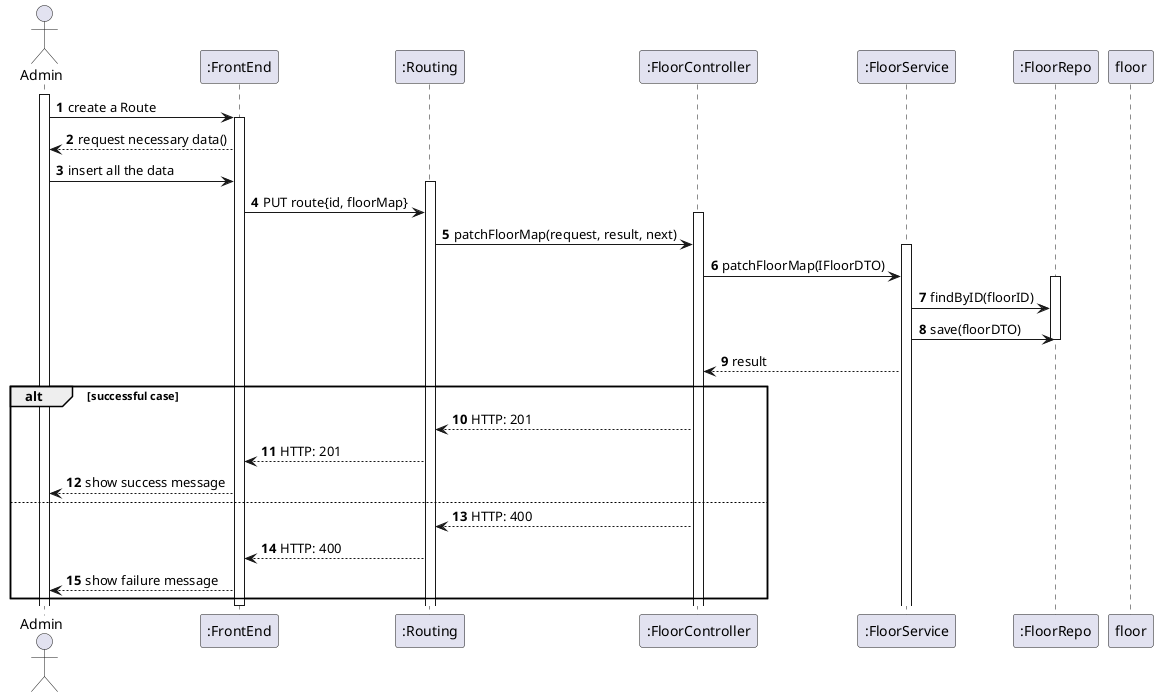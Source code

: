 @startuml
autonumber
'hide footbox
actor "Admin" as admin

participant ":FrontEnd" as sys
participant ":Routing" as route
participant ":FloorController" as ctrl
participant ":FloorService" as srvc
participant ":FloorRepo" as repo


activate admin

admin -> sys: create a Route
activate sys

sys --> admin: request necessary data()
admin -> sys : insert all the data
activate route
sys -> route: PUT route{id, floorMap}
activate ctrl
route -> ctrl: patchFloorMap(request, result, next)
activate srvc
ctrl -> srvc: patchFloorMap(IFloorDTO)
activate repo
srvc -> repo: findByID(floorID)
srvc -> repo: save(floorDTO)
deactivate repo
srvc --> ctrl: result

alt successful case
    ctrl --> route : HTTP: 201
    route --> sys: HTTP: 201
    sys --> admin: show success message
else
    ctrl --> route : HTTP: 400
    route --> sys: HTTP: 400
    sys --> admin: show failure message
end
deactivate floor
deactivate sys
@enduml